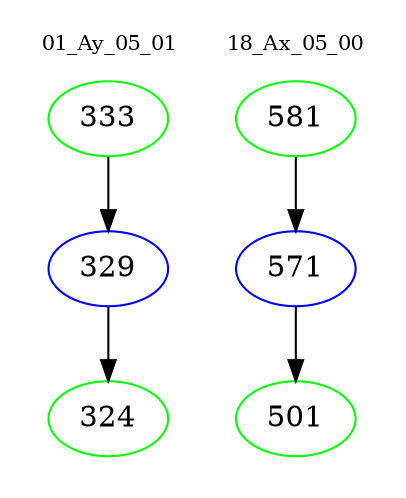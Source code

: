 digraph{
subgraph cluster_0 {
color = white
label = "01_Ay_05_01";
fontsize=10;
T0_333 [label="333", color="green"]
T0_333 -> T0_329 [color="black"]
T0_329 [label="329", color="blue"]
T0_329 -> T0_324 [color="black"]
T0_324 [label="324", color="green"]
}
subgraph cluster_1 {
color = white
label = "18_Ax_05_00";
fontsize=10;
T1_581 [label="581", color="green"]
T1_581 -> T1_571 [color="black"]
T1_571 [label="571", color="blue"]
T1_571 -> T1_501 [color="black"]
T1_501 [label="501", color="green"]
}
}

